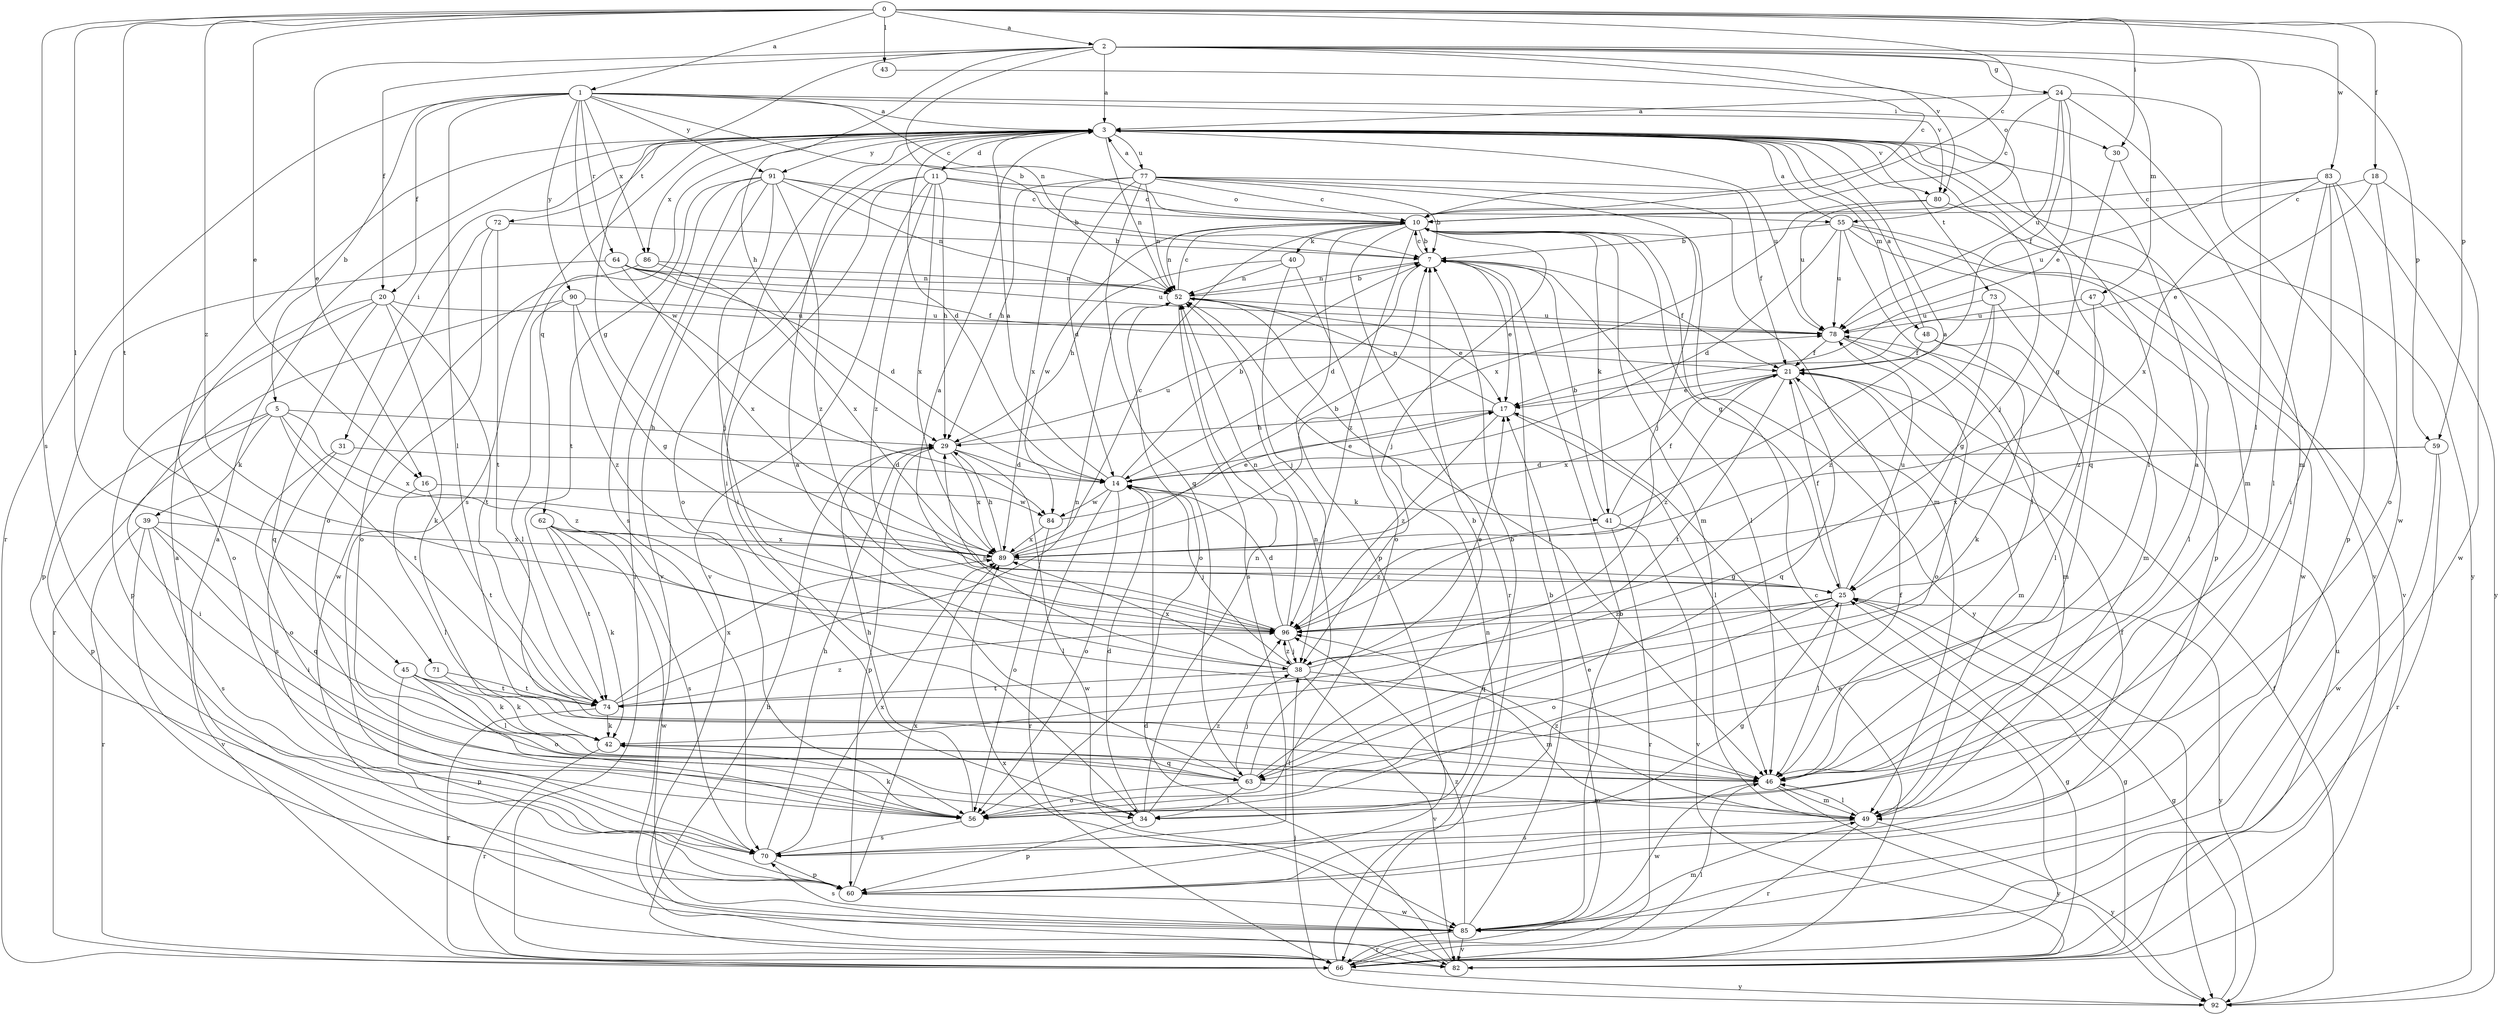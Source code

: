 strict digraph  {
0;
1;
2;
3;
5;
7;
10;
11;
14;
16;
17;
18;
20;
21;
24;
25;
29;
30;
31;
34;
38;
39;
40;
41;
42;
43;
45;
46;
47;
48;
49;
52;
55;
56;
59;
60;
62;
63;
64;
66;
70;
71;
72;
73;
74;
77;
78;
80;
82;
83;
84;
85;
86;
89;
90;
91;
92;
96;
0 -> 1  [label=a];
0 -> 2  [label=a];
0 -> 10  [label=c];
0 -> 16  [label=e];
0 -> 18  [label=f];
0 -> 30  [label=i];
0 -> 43  [label=l];
0 -> 45  [label=l];
0 -> 59  [label=p];
0 -> 70  [label=s];
0 -> 71  [label=t];
0 -> 83  [label=w];
0 -> 96  [label=z];
1 -> 3  [label=a];
1 -> 5  [label=b];
1 -> 7  [label=b];
1 -> 10  [label=c];
1 -> 20  [label=f];
1 -> 30  [label=i];
1 -> 46  [label=l];
1 -> 64  [label=r];
1 -> 66  [label=r];
1 -> 80  [label=v];
1 -> 84  [label=w];
1 -> 86  [label=x];
1 -> 90  [label=y];
1 -> 91  [label=y];
2 -> 3  [label=a];
2 -> 16  [label=e];
2 -> 20  [label=f];
2 -> 24  [label=g];
2 -> 25  [label=g];
2 -> 29  [label=h];
2 -> 46  [label=l];
2 -> 47  [label=m];
2 -> 52  [label=n];
2 -> 55  [label=o];
2 -> 59  [label=p];
2 -> 80  [label=v];
3 -> 11  [label=d];
3 -> 14  [label=d];
3 -> 31  [label=i];
3 -> 34  [label=i];
3 -> 38  [label=j];
3 -> 46  [label=l];
3 -> 48  [label=m];
3 -> 49  [label=m];
3 -> 52  [label=n];
3 -> 62  [label=q];
3 -> 63  [label=q];
3 -> 70  [label=s];
3 -> 72  [label=t];
3 -> 73  [label=t];
3 -> 77  [label=u];
3 -> 78  [label=u];
3 -> 80  [label=v];
3 -> 86  [label=x];
3 -> 91  [label=y];
5 -> 29  [label=h];
5 -> 34  [label=i];
5 -> 39  [label=k];
5 -> 60  [label=p];
5 -> 74  [label=t];
5 -> 89  [label=x];
5 -> 96  [label=z];
7 -> 10  [label=c];
7 -> 14  [label=d];
7 -> 17  [label=e];
7 -> 21  [label=f];
7 -> 46  [label=l];
7 -> 52  [label=n];
10 -> 7  [label=b];
10 -> 25  [label=g];
10 -> 38  [label=j];
10 -> 40  [label=k];
10 -> 41  [label=k];
10 -> 49  [label=m];
10 -> 52  [label=n];
10 -> 60  [label=p];
10 -> 66  [label=r];
10 -> 84  [label=w];
10 -> 92  [label=y];
10 -> 96  [label=z];
11 -> 10  [label=c];
11 -> 29  [label=h];
11 -> 34  [label=i];
11 -> 55  [label=o];
11 -> 56  [label=o];
11 -> 82  [label=v];
11 -> 89  [label=x];
11 -> 96  [label=z];
14 -> 3  [label=a];
14 -> 7  [label=b];
14 -> 17  [label=e];
14 -> 38  [label=j];
14 -> 41  [label=k];
14 -> 56  [label=o];
14 -> 66  [label=r];
14 -> 84  [label=w];
16 -> 46  [label=l];
16 -> 74  [label=t];
16 -> 84  [label=w];
17 -> 29  [label=h];
17 -> 46  [label=l];
17 -> 52  [label=n];
17 -> 96  [label=z];
18 -> 10  [label=c];
18 -> 17  [label=e];
18 -> 56  [label=o];
18 -> 85  [label=w];
20 -> 42  [label=k];
20 -> 56  [label=o];
20 -> 60  [label=p];
20 -> 63  [label=q];
20 -> 74  [label=t];
20 -> 78  [label=u];
21 -> 17  [label=e];
21 -> 49  [label=m];
21 -> 63  [label=q];
21 -> 74  [label=t];
21 -> 89  [label=x];
21 -> 96  [label=z];
24 -> 3  [label=a];
24 -> 10  [label=c];
24 -> 17  [label=e];
24 -> 21  [label=f];
24 -> 49  [label=m];
24 -> 78  [label=u];
24 -> 85  [label=w];
25 -> 21  [label=f];
25 -> 46  [label=l];
25 -> 56  [label=o];
25 -> 63  [label=q];
25 -> 78  [label=u];
25 -> 92  [label=y];
25 -> 96  [label=z];
29 -> 14  [label=d];
29 -> 60  [label=p];
29 -> 78  [label=u];
29 -> 85  [label=w];
29 -> 89  [label=x];
30 -> 25  [label=g];
30 -> 92  [label=y];
31 -> 14  [label=d];
31 -> 56  [label=o];
31 -> 70  [label=s];
34 -> 7  [label=b];
34 -> 14  [label=d];
34 -> 52  [label=n];
34 -> 60  [label=p];
34 -> 96  [label=z];
38 -> 17  [label=e];
38 -> 29  [label=h];
38 -> 49  [label=m];
38 -> 74  [label=t];
38 -> 82  [label=v];
38 -> 89  [label=x];
38 -> 96  [label=z];
39 -> 34  [label=i];
39 -> 63  [label=q];
39 -> 66  [label=r];
39 -> 70  [label=s];
39 -> 82  [label=v];
39 -> 89  [label=x];
40 -> 29  [label=h];
40 -> 38  [label=j];
40 -> 52  [label=n];
40 -> 56  [label=o];
41 -> 3  [label=a];
41 -> 7  [label=b];
41 -> 21  [label=f];
41 -> 66  [label=r];
41 -> 82  [label=v];
41 -> 96  [label=z];
42 -> 46  [label=l];
42 -> 63  [label=q];
42 -> 66  [label=r];
43 -> 10  [label=c];
45 -> 42  [label=k];
45 -> 46  [label=l];
45 -> 56  [label=o];
45 -> 60  [label=p];
45 -> 74  [label=t];
46 -> 3  [label=a];
46 -> 49  [label=m];
46 -> 85  [label=w];
46 -> 92  [label=y];
47 -> 46  [label=l];
47 -> 78  [label=u];
47 -> 96  [label=z];
48 -> 3  [label=a];
48 -> 21  [label=f];
48 -> 42  [label=k];
48 -> 46  [label=l];
49 -> 46  [label=l];
49 -> 66  [label=r];
49 -> 70  [label=s];
49 -> 92  [label=y];
49 -> 96  [label=z];
52 -> 7  [label=b];
52 -> 10  [label=c];
52 -> 17  [label=e];
52 -> 46  [label=l];
52 -> 56  [label=o];
52 -> 70  [label=s];
52 -> 78  [label=u];
55 -> 3  [label=a];
55 -> 7  [label=b];
55 -> 14  [label=d];
55 -> 46  [label=l];
55 -> 60  [label=p];
55 -> 78  [label=u];
55 -> 82  [label=v];
55 -> 85  [label=w];
56 -> 21  [label=f];
56 -> 29  [label=h];
56 -> 42  [label=k];
56 -> 70  [label=s];
59 -> 14  [label=d];
59 -> 66  [label=r];
59 -> 85  [label=w];
59 -> 89  [label=x];
60 -> 21  [label=f];
60 -> 85  [label=w];
60 -> 89  [label=x];
62 -> 42  [label=k];
62 -> 46  [label=l];
62 -> 70  [label=s];
62 -> 74  [label=t];
62 -> 85  [label=w];
62 -> 89  [label=x];
63 -> 3  [label=a];
63 -> 7  [label=b];
63 -> 34  [label=i];
63 -> 38  [label=j];
63 -> 49  [label=m];
63 -> 52  [label=n];
63 -> 56  [label=o];
64 -> 14  [label=d];
64 -> 21  [label=f];
64 -> 52  [label=n];
64 -> 60  [label=p];
64 -> 78  [label=u];
64 -> 89  [label=x];
66 -> 3  [label=a];
66 -> 7  [label=b];
66 -> 10  [label=c];
66 -> 17  [label=e];
66 -> 25  [label=g];
66 -> 29  [label=h];
66 -> 46  [label=l];
66 -> 52  [label=n];
66 -> 92  [label=y];
70 -> 25  [label=g];
70 -> 29  [label=h];
70 -> 60  [label=p];
70 -> 89  [label=x];
71 -> 42  [label=k];
71 -> 74  [label=t];
72 -> 7  [label=b];
72 -> 56  [label=o];
72 -> 74  [label=t];
72 -> 85  [label=w];
73 -> 25  [label=g];
73 -> 49  [label=m];
73 -> 78  [label=u];
73 -> 96  [label=z];
74 -> 42  [label=k];
74 -> 52  [label=n];
74 -> 66  [label=r];
74 -> 89  [label=x];
74 -> 96  [label=z];
77 -> 3  [label=a];
77 -> 7  [label=b];
77 -> 10  [label=c];
77 -> 14  [label=d];
77 -> 21  [label=f];
77 -> 29  [label=h];
77 -> 38  [label=j];
77 -> 49  [label=m];
77 -> 52  [label=n];
77 -> 63  [label=q];
77 -> 89  [label=x];
78 -> 21  [label=f];
78 -> 49  [label=m];
78 -> 56  [label=o];
80 -> 78  [label=u];
80 -> 82  [label=v];
80 -> 89  [label=x];
82 -> 14  [label=d];
82 -> 25  [label=g];
82 -> 78  [label=u];
82 -> 89  [label=x];
83 -> 10  [label=c];
83 -> 34  [label=i];
83 -> 46  [label=l];
83 -> 60  [label=p];
83 -> 78  [label=u];
83 -> 89  [label=x];
83 -> 92  [label=y];
84 -> 17  [label=e];
84 -> 56  [label=o];
84 -> 89  [label=x];
85 -> 3  [label=a];
85 -> 7  [label=b];
85 -> 17  [label=e];
85 -> 49  [label=m];
85 -> 66  [label=r];
85 -> 70  [label=s];
85 -> 82  [label=v];
85 -> 96  [label=z];
86 -> 52  [label=n];
86 -> 56  [label=o];
86 -> 89  [label=x];
89 -> 7  [label=b];
89 -> 10  [label=c];
89 -> 25  [label=g];
89 -> 29  [label=h];
90 -> 25  [label=g];
90 -> 46  [label=l];
90 -> 66  [label=r];
90 -> 78  [label=u];
90 -> 96  [label=z];
91 -> 7  [label=b];
91 -> 10  [label=c];
91 -> 38  [label=j];
91 -> 52  [label=n];
91 -> 66  [label=r];
91 -> 70  [label=s];
91 -> 74  [label=t];
91 -> 82  [label=v];
91 -> 96  [label=z];
92 -> 21  [label=f];
92 -> 25  [label=g];
92 -> 38  [label=j];
96 -> 3  [label=a];
96 -> 14  [label=d];
96 -> 38  [label=j];
96 -> 52  [label=n];
}
